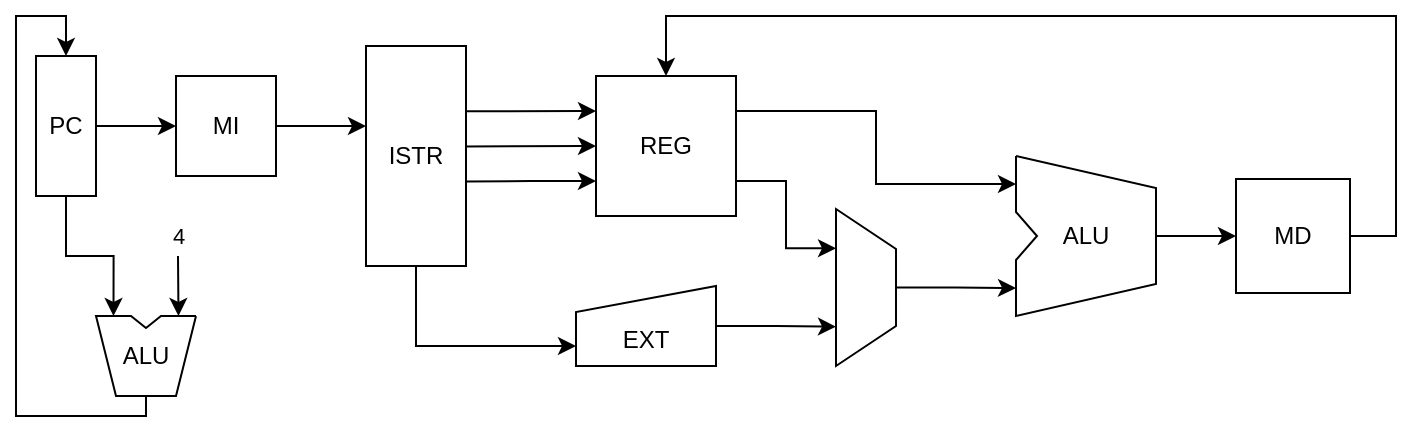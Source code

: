 <mxfile>
    <diagram id="XEawbZiUNfezBBzTMNYf" name="Pagina-1">
        <mxGraphModel dx="306" dy="2563" grid="1" gridSize="10" guides="1" tooltips="1" connect="1" arrows="1" fold="1" page="1" pageScale="1" pageWidth="827" pageHeight="1169" math="0" shadow="0">
            <root>
                <mxCell id="0"/>
                <mxCell id="1" parent="0"/>
                <mxCell id="3" style="edgeStyle=orthogonalEdgeStyle;rounded=0;html=1;exitX=0.5;exitY=0;exitDx=0;exitDy=0;entryX=0;entryY=0.5;entryDx=0;entryDy=0;startArrow=none;startFill=0;endArrow=classic;endFill=1;fontSize=12;" parent="1" source="4" target="6" edge="1">
                    <mxGeometry relative="1" as="geometry"/>
                </mxCell>
                <mxCell id="32" style="edgeStyle=orthogonalEdgeStyle;rounded=0;html=1;exitX=1;exitY=0.5;exitDx=0;exitDy=0;entryX=0;entryY=0.825;entryDx=0;entryDy=0;entryPerimeter=0;" parent="1" source="4" target="26" edge="1">
                    <mxGeometry relative="1" as="geometry"/>
                </mxCell>
                <mxCell id="4" value="PC" style="rounded=0;whiteSpace=wrap;html=1;direction=south;fontSize=12;" parent="1" vertex="1">
                    <mxGeometry x="110" y="-2220" width="30" height="70" as="geometry"/>
                </mxCell>
                <mxCell id="5" style="edgeStyle=none;rounded=0;html=1;exitX=1;exitY=0.5;exitDx=0;exitDy=0;entryX=0.364;entryY=1;entryDx=0;entryDy=0;sourcePerimeterSpacing=-2;targetPerimeterSpacing=2;entryPerimeter=0;fontSize=12;" parent="1" source="6" target="17" edge="1">
                    <mxGeometry relative="1" as="geometry"/>
                </mxCell>
                <mxCell id="6" value="MI" style="whiteSpace=wrap;html=1;aspect=fixed;fontSize=12;" parent="1" vertex="1">
                    <mxGeometry x="180" y="-2210" width="50" height="50" as="geometry"/>
                </mxCell>
                <mxCell id="7" style="edgeStyle=orthogonalEdgeStyle;html=1;exitX=1;exitY=0.25;exitDx=0;exitDy=0;entryX=0;entryY=0.175;entryDx=0;entryDy=0;entryPerimeter=0;rounded=0;fontSize=12;" parent="1" source="10" target="19" edge="1">
                    <mxGeometry relative="1" as="geometry">
                        <mxPoint x="500" y="-2175" as="targetPoint"/>
                    </mxGeometry>
                </mxCell>
                <mxCell id="8" style="edgeStyle=orthogonalEdgeStyle;html=1;exitX=1;exitY=0.75;exitDx=0;exitDy=0;entryX=0.25;entryY=1;entryDx=0;entryDy=0;rounded=0;" parent="1" source="10" target="23" edge="1">
                    <mxGeometry relative="1" as="geometry">
                        <mxPoint x="500" y="-2109.75" as="targetPoint"/>
                    </mxGeometry>
                </mxCell>
                <mxCell id="9" style="edgeStyle=orthogonalEdgeStyle;rounded=0;html=1;exitX=0;exitY=0.75;exitDx=0;exitDy=0;entryX=0.616;entryY=-0.007;entryDx=0;entryDy=0;entryPerimeter=0;startArrow=classic;startFill=1;endArrow=none;endFill=0;" parent="1" source="10" target="17" edge="1">
                    <mxGeometry relative="1" as="geometry"/>
                </mxCell>
                <mxCell id="10" value="REG" style="whiteSpace=wrap;html=1;aspect=fixed;fontSize=12;" parent="1" vertex="1">
                    <mxGeometry x="390" y="-2210" width="70" height="70" as="geometry"/>
                </mxCell>
                <mxCell id="11" style="edgeStyle=orthogonalEdgeStyle;html=1;exitX=1;exitY=0.5;exitDx=0;exitDy=0;entryX=0.75;entryY=1;entryDx=0;entryDy=0;rounded=0;fontSize=12;" parent="1" source="12" target="23" edge="1">
                    <mxGeometry relative="1" as="geometry">
                        <mxPoint x="500" y="-2075.25" as="targetPoint"/>
                    </mxGeometry>
                </mxCell>
                <mxCell id="12" value="EXT" style="shape=manualInput;whiteSpace=wrap;html=1;size=13;verticalAlign=middle;labelPosition=center;verticalLabelPosition=middle;align=center;spacingBottom=-5;spacingTop=9;fontSize=12;" parent="1" vertex="1">
                    <mxGeometry x="380" y="-2105" width="70" height="40" as="geometry"/>
                </mxCell>
                <mxCell id="13" style="edgeStyle=none;rounded=0;html=1;exitX=0.297;exitY=0.004;exitDx=0;exitDy=0;entryX=0;entryY=0.25;entryDx=0;entryDy=0;sourcePerimeterSpacing=-2;targetPerimeterSpacing=2;exitPerimeter=0;fontSize=12;" parent="1" source="17" target="10" edge="1">
                    <mxGeometry relative="1" as="geometry"/>
                </mxCell>
                <mxCell id="14" style="edgeStyle=none;rounded=0;html=1;exitX=0.457;exitY=0.015;exitDx=0;exitDy=0;sourcePerimeterSpacing=-2;targetPerimeterSpacing=2;exitPerimeter=0;entryX=0;entryY=0.5;entryDx=0;entryDy=0;fontSize=12;" parent="1" source="17" target="10" edge="1">
                    <mxGeometry relative="1" as="geometry">
                        <mxPoint x="300" y="-2175" as="targetPoint"/>
                        <Array as="points"/>
                    </mxGeometry>
                </mxCell>
                <mxCell id="15" style="edgeStyle=orthogonalEdgeStyle;rounded=0;html=1;exitX=1;exitY=0.5;exitDx=0;exitDy=0;entryX=0;entryY=0.75;entryDx=0;entryDy=0;startArrow=none;startFill=0;endArrow=classic;endFill=1;" parent="1" source="17" target="12" edge="1">
                    <mxGeometry relative="1" as="geometry"/>
                </mxCell>
                <mxCell id="17" value="ISTR" style="rounded=0;whiteSpace=wrap;html=1;direction=south;fontSize=12;" parent="1" vertex="1">
                    <mxGeometry x="275" y="-2225" width="50" height="110" as="geometry"/>
                </mxCell>
                <mxCell id="18" style="edgeStyle=orthogonalEdgeStyle;rounded=0;html=1;exitX=1;exitY=0.5;exitDx=0;exitDy=0;exitPerimeter=0;startArrow=none;startFill=0;endArrow=classic;endFill=1;entryX=0;entryY=0.5;entryDx=0;entryDy=0;fontSize=12;" parent="1" source="19" target="21" edge="1">
                    <mxGeometry relative="1" as="geometry">
                        <mxPoint x="630" y="-2114.8" as="targetPoint"/>
                    </mxGeometry>
                </mxCell>
                <mxCell id="19" value="ALU" style="shape=stencil(rZTdDoIgGIavhtOmMKvTRnXUaRdAislUcEh/dx+CtvzBFbU5t+995eEFPgEI1xmpKIABJyUFaAsg3ByO+q2lm63DILB1NqhJXdFYWfFKJCOnglqnVlLk9MYS1Y5hPKOSqcZFOxBs9DfNg/CJxPlZigtPekZnV6QhjIzOLsW1yX63k7SxHr0KwP0MoGD8DfBaWYv4B2PtwegTXkR/xDLyWEjUQ0Q/h0AeIb44UoS1PuoXozqaDOFUSDrTfSkrCtvKM7M6WnQ6Tuc5qWaYIxbCseBc/3JM8HoSq31NJowr5xYuwtXsOXwGWUMPSDiAOBBmC8YrNbK9rYzwBA==);whiteSpace=wrap;html=1;fontSize=12;" parent="1" vertex="1">
                    <mxGeometry x="600" y="-2170" width="70" height="80" as="geometry"/>
                </mxCell>
                <mxCell id="20" style="edgeStyle=orthogonalEdgeStyle;rounded=0;html=1;exitX=1;exitY=0.5;exitDx=0;exitDy=0;entryX=0.5;entryY=0;entryDx=0;entryDy=0;fontSize=12;" parent="1" source="21" target="10" edge="1">
                    <mxGeometry relative="1" as="geometry">
                        <Array as="points">
                            <mxPoint x="790" y="-2130"/>
                            <mxPoint x="790" y="-2240"/>
                            <mxPoint x="425" y="-2240"/>
                        </Array>
                    </mxGeometry>
                </mxCell>
                <mxCell id="21" value="MD" style="whiteSpace=wrap;html=1;aspect=fixed;fontSize=12;" parent="1" vertex="1">
                    <mxGeometry x="710" y="-2158.5" width="57" height="57" as="geometry"/>
                </mxCell>
                <mxCell id="22" style="edgeStyle=orthogonalEdgeStyle;rounded=0;html=1;exitX=0.5;exitY=0;exitDx=0;exitDy=0;entryX=0;entryY=0.825;entryDx=0;entryDy=0;entryPerimeter=0;" parent="1" source="23" target="19" edge="1">
                    <mxGeometry relative="1" as="geometry"/>
                </mxCell>
                <mxCell id="23" value="" style="shape=trapezoid;perimeter=trapezoidPerimeter;whiteSpace=wrap;html=1;fixedSize=1;direction=south;" parent="1" vertex="1">
                    <mxGeometry x="510" y="-2143.5" width="30" height="78.5" as="geometry"/>
                </mxCell>
                <mxCell id="34" style="edgeStyle=orthogonalEdgeStyle;rounded=0;html=1;exitX=1;exitY=0.5;exitDx=0;exitDy=0;exitPerimeter=0;entryX=0;entryY=0.5;entryDx=0;entryDy=0;" parent="1" source="26" target="4" edge="1">
                    <mxGeometry relative="1" as="geometry">
                        <Array as="points">
                            <mxPoint x="165" y="-2040"/>
                            <mxPoint x="100" y="-2040"/>
                            <mxPoint x="100" y="-2240"/>
                            <mxPoint x="125" y="-2240"/>
                        </Array>
                    </mxGeometry>
                </mxCell>
                <mxCell id="26" value="ALU" style="shape=stencil(rZTdDoIgGIavhtOmMKvTRnXUaRdAislUcEh/dx+CtvzBFbU5t+995eEFPgEI1xmpKIABJyUFaAsg3ByO+q2lm63DILB1NqhJXdFYWfFKJCOnglqnVlLk9MYS1Y5hPKOSqcZFOxBs9DfNg/CJxPlZigtPekZnV6QhjIzOLsW1yX63k7SxHr0KwP0MoGD8DfBaWYv4B2PtwegTXkR/xDLyWEjUQ0Q/h0AeIb44UoS1PuoXozqaDOFUSDrTfSkrCtvKM7M6WnQ6Tuc5qWaYIxbCseBc/3JM8HoSq31NJowr5xYuwtXsOXwGWUMPSDiAOBBmC8YrNbK9rYzwBA==);whiteSpace=wrap;html=1;direction=south;" parent="1" vertex="1">
                    <mxGeometry x="140" y="-2090" width="50" height="40" as="geometry"/>
                </mxCell>
                <mxCell id="33" value="4" style="edgeStyle=none;orthogonalLoop=1;jettySize=auto;html=1;rounded=0;entryX=0;entryY=0.175;entryDx=0;entryDy=0;entryPerimeter=0;" parent="1" target="26" edge="1">
                    <mxGeometry x="-1" y="10" width="80" relative="1" as="geometry">
                        <mxPoint x="181" y="-2120" as="sourcePoint"/>
                        <mxPoint x="280" y="-2120" as="targetPoint"/>
                        <Array as="points"/>
                        <mxPoint x="-10" y="-10" as="offset"/>
                    </mxGeometry>
                </mxCell>
            </root>
        </mxGraphModel>
    </diagram>
</mxfile>